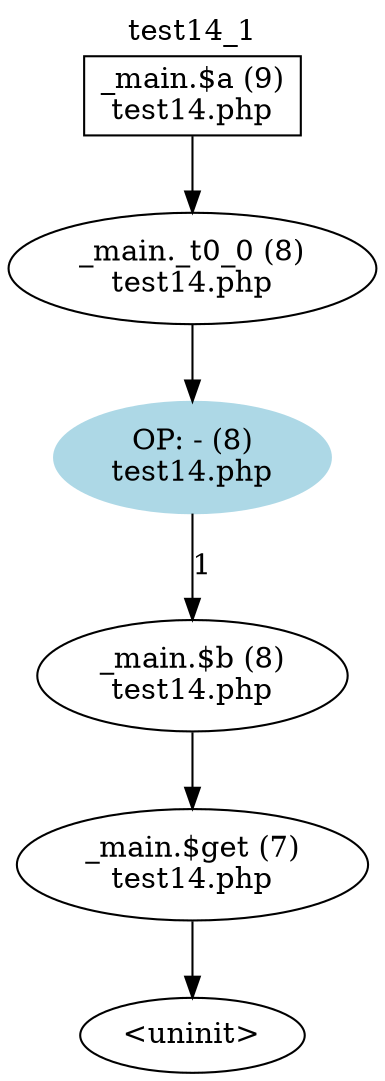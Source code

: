 digraph cfg {
  label="test14_1";
  labelloc=t;
  n1 [shape=box, label="_main.$a (9)\ntest14.php"];
  n2 [shape=ellipse, label="_main._t0_0 (8)\ntest14.php"];
  n3 [shape=ellipse, label="OP: - (8)\ntest14.php",style=filled,color=lightblue];
  n4 [shape=ellipse, label="_main.$b (8)\ntest14.php"];
  n5 [shape=ellipse, label="_main.$get (7)\ntest14.php"];
  n6 [shape=ellipse, label="<uninit>"];
  n1 -> n2;
  n2 -> n3;
  n3 -> n4[label="1"];
  n4 -> n5;
  n5 -> n6;
}
